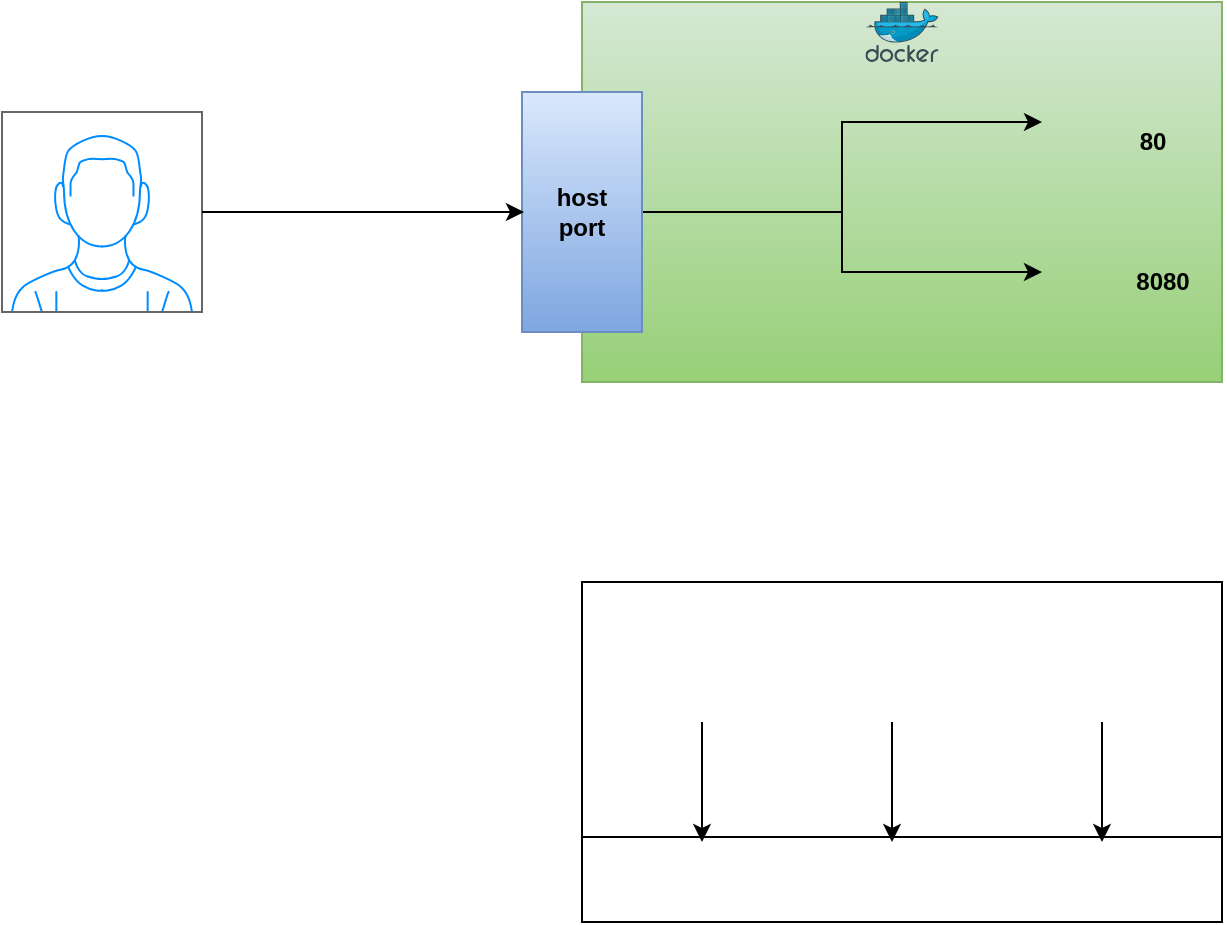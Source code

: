 <mxfile version="28.0.4">
  <diagram name="Page-1" id="v4HBo7kqC2F28DNwLezU">
    <mxGraphModel dx="2063" dy="623" grid="1" gridSize="10" guides="1" tooltips="1" connect="1" arrows="1" fold="1" page="1" pageScale="1" pageWidth="850" pageHeight="1100" math="0" shadow="0">
      <root>
        <mxCell id="0" />
        <mxCell id="1" parent="0" />
        <mxCell id="rMjF7JMbzA4dHuwk_Ofl-1" value="" style="rounded=0;whiteSpace=wrap;html=1;fillColor=#d5e8d4;gradientColor=#97d077;strokeColor=#82b366;" parent="1" vertex="1">
          <mxGeometry x="240" y="120" width="320" height="190" as="geometry" />
        </mxCell>
        <mxCell id="rMjF7JMbzA4dHuwk_Ofl-2" value="" style="image;sketch=0;aspect=fixed;html=1;points=[];align=center;fontSize=12;image=img/lib/mscae/Docker.svg;" parent="1" vertex="1">
          <mxGeometry x="381.7" y="120" width="36.59" height="30" as="geometry" />
        </mxCell>
        <mxCell id="rMjF7JMbzA4dHuwk_Ofl-3" value="" style="shape=image;html=1;verticalAlign=top;verticalLabelPosition=bottom;labelBackgroundColor=#ffffff;imageAspect=0;aspect=fixed;image=https://icons.diagrams.net/icon-cache1/Unicons_Line_vol_3-2965/docker-1335.svg" parent="1" vertex="1">
          <mxGeometry x="470" y="150" width="60" height="60" as="geometry" />
        </mxCell>
        <mxCell id="rMjF7JMbzA4dHuwk_Ofl-7" style="edgeStyle=orthogonalEdgeStyle;rounded=0;orthogonalLoop=1;jettySize=auto;html=1;" parent="1" source="rMjF7JMbzA4dHuwk_Ofl-4" target="rMjF7JMbzA4dHuwk_Ofl-3" edge="1">
          <mxGeometry relative="1" as="geometry" />
        </mxCell>
        <mxCell id="rMjF7JMbzA4dHuwk_Ofl-10" style="edgeStyle=orthogonalEdgeStyle;rounded=0;orthogonalLoop=1;jettySize=auto;html=1;" parent="1" source="rMjF7JMbzA4dHuwk_Ofl-4" target="rMjF7JMbzA4dHuwk_Ofl-9" edge="1">
          <mxGeometry relative="1" as="geometry" />
        </mxCell>
        <mxCell id="rMjF7JMbzA4dHuwk_Ofl-4" value="host&lt;div&gt;port&lt;/div&gt;" style="rounded=0;whiteSpace=wrap;html=1;fontStyle=1;fillColor=#dae8fc;gradientColor=#7ea6e0;strokeColor=#6c8ebf;" parent="1" vertex="1">
          <mxGeometry x="210" y="165" width="60" height="120" as="geometry" />
        </mxCell>
        <mxCell id="rMjF7JMbzA4dHuwk_Ofl-5" value="" style="verticalLabelPosition=bottom;shadow=0;dashed=0;align=center;html=1;verticalAlign=top;strokeWidth=1;shape=mxgraph.mockup.containers.userMale;strokeColor=#666666;strokeColor2=#008cff;" parent="1" vertex="1">
          <mxGeometry x="-50" y="175" width="100" height="100" as="geometry" />
        </mxCell>
        <mxCell id="rMjF7JMbzA4dHuwk_Ofl-6" style="edgeStyle=orthogonalEdgeStyle;rounded=0;orthogonalLoop=1;jettySize=auto;html=1;" parent="1" source="rMjF7JMbzA4dHuwk_Ofl-5" edge="1">
          <mxGeometry relative="1" as="geometry">
            <mxPoint x="211" y="225" as="targetPoint" />
            <Array as="points">
              <mxPoint x="211" y="225" />
            </Array>
          </mxGeometry>
        </mxCell>
        <mxCell id="rMjF7JMbzA4dHuwk_Ofl-8" value="&lt;b&gt;8080&lt;/b&gt;" style="text;html=1;align=center;verticalAlign=middle;resizable=0;points=[];autosize=1;strokeColor=none;fillColor=none;" parent="1" vertex="1">
          <mxGeometry x="505" y="245" width="50" height="30" as="geometry" />
        </mxCell>
        <mxCell id="rMjF7JMbzA4dHuwk_Ofl-9" value="" style="shape=image;html=1;verticalAlign=top;verticalLabelPosition=bottom;labelBackgroundColor=#ffffff;imageAspect=0;aspect=fixed;image=https://icons.diagrams.net/icon-cache1/Unicons_Line_vol_3-2965/docker-1335.svg" parent="1" vertex="1">
          <mxGeometry x="470" y="225" width="60" height="60" as="geometry" />
        </mxCell>
        <mxCell id="rMjF7JMbzA4dHuwk_Ofl-11" value="&lt;b&gt;80&lt;/b&gt;" style="text;html=1;align=center;verticalAlign=middle;resizable=0;points=[];autosize=1;strokeColor=none;fillColor=none;" parent="1" vertex="1">
          <mxGeometry x="505" y="175" width="40" height="30" as="geometry" />
        </mxCell>
        <mxCell id="PWh459AqEshYOmKEGUC--1" value="" style="rounded=0;whiteSpace=wrap;html=1;" vertex="1" parent="1">
          <mxGeometry x="240" y="410" width="320" height="170" as="geometry" />
        </mxCell>
        <mxCell id="PWh459AqEshYOmKEGUC--2" value="" style="endArrow=none;html=1;rounded=0;exitX=0;exitY=0.75;exitDx=0;exitDy=0;entryX=1;entryY=0.75;entryDx=0;entryDy=0;" edge="1" parent="1" source="PWh459AqEshYOmKEGUC--1" target="PWh459AqEshYOmKEGUC--1">
          <mxGeometry width="50" height="50" relative="1" as="geometry">
            <mxPoint x="390" y="430" as="sourcePoint" />
            <mxPoint x="440" y="380" as="targetPoint" />
          </mxGeometry>
        </mxCell>
        <mxCell id="PWh459AqEshYOmKEGUC--6" style="edgeStyle=orthogonalEdgeStyle;rounded=0;orthogonalLoop=1;jettySize=auto;html=1;" edge="1" parent="1" source="PWh459AqEshYOmKEGUC--3">
          <mxGeometry relative="1" as="geometry">
            <mxPoint x="300" y="540" as="targetPoint" />
          </mxGeometry>
        </mxCell>
        <mxCell id="PWh459AqEshYOmKEGUC--3" value="" style="shape=image;html=1;verticalAlign=top;verticalLabelPosition=bottom;labelBackgroundColor=#ffffff;imageAspect=0;aspect=fixed;image=https://icons.diagrams.net/icon-cache1/Unicons_Line_vol_3-2965/docker-1335.svg" vertex="1" parent="1">
          <mxGeometry x="270" y="420" width="60" height="60" as="geometry" />
        </mxCell>
        <mxCell id="PWh459AqEshYOmKEGUC--7" style="edgeStyle=orthogonalEdgeStyle;rounded=0;orthogonalLoop=1;jettySize=auto;html=1;" edge="1" parent="1" source="PWh459AqEshYOmKEGUC--4">
          <mxGeometry relative="1" as="geometry">
            <mxPoint x="395" y="540" as="targetPoint" />
          </mxGeometry>
        </mxCell>
        <mxCell id="PWh459AqEshYOmKEGUC--4" value="" style="shape=image;html=1;verticalAlign=top;verticalLabelPosition=bottom;labelBackgroundColor=#ffffff;imageAspect=0;aspect=fixed;image=https://icons.diagrams.net/icon-cache1/Unicons_Line_vol_3-2965/docker-1335.svg" vertex="1" parent="1">
          <mxGeometry x="365" y="420" width="60" height="60" as="geometry" />
        </mxCell>
        <mxCell id="PWh459AqEshYOmKEGUC--8" style="edgeStyle=orthogonalEdgeStyle;rounded=0;orthogonalLoop=1;jettySize=auto;html=1;" edge="1" parent="1" source="PWh459AqEshYOmKEGUC--5">
          <mxGeometry relative="1" as="geometry">
            <mxPoint x="500" y="540" as="targetPoint" />
          </mxGeometry>
        </mxCell>
        <mxCell id="PWh459AqEshYOmKEGUC--5" value="" style="shape=image;html=1;verticalAlign=top;verticalLabelPosition=bottom;labelBackgroundColor=#ffffff;imageAspect=0;aspect=fixed;image=https://icons.diagrams.net/icon-cache1/Unicons_Line_vol_3-2965/docker-1335.svg" vertex="1" parent="1">
          <mxGeometry x="470" y="420" width="60" height="60" as="geometry" />
        </mxCell>
      </root>
    </mxGraphModel>
  </diagram>
</mxfile>
